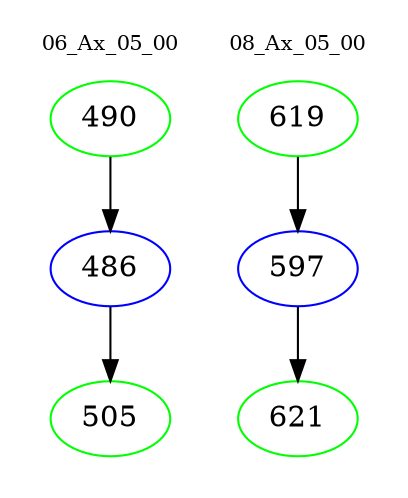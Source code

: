 digraph{
subgraph cluster_0 {
color = white
label = "06_Ax_05_00";
fontsize=10;
T0_490 [label="490", color="green"]
T0_490 -> T0_486 [color="black"]
T0_486 [label="486", color="blue"]
T0_486 -> T0_505 [color="black"]
T0_505 [label="505", color="green"]
}
subgraph cluster_1 {
color = white
label = "08_Ax_05_00";
fontsize=10;
T1_619 [label="619", color="green"]
T1_619 -> T1_597 [color="black"]
T1_597 [label="597", color="blue"]
T1_597 -> T1_621 [color="black"]
T1_621 [label="621", color="green"]
}
}
